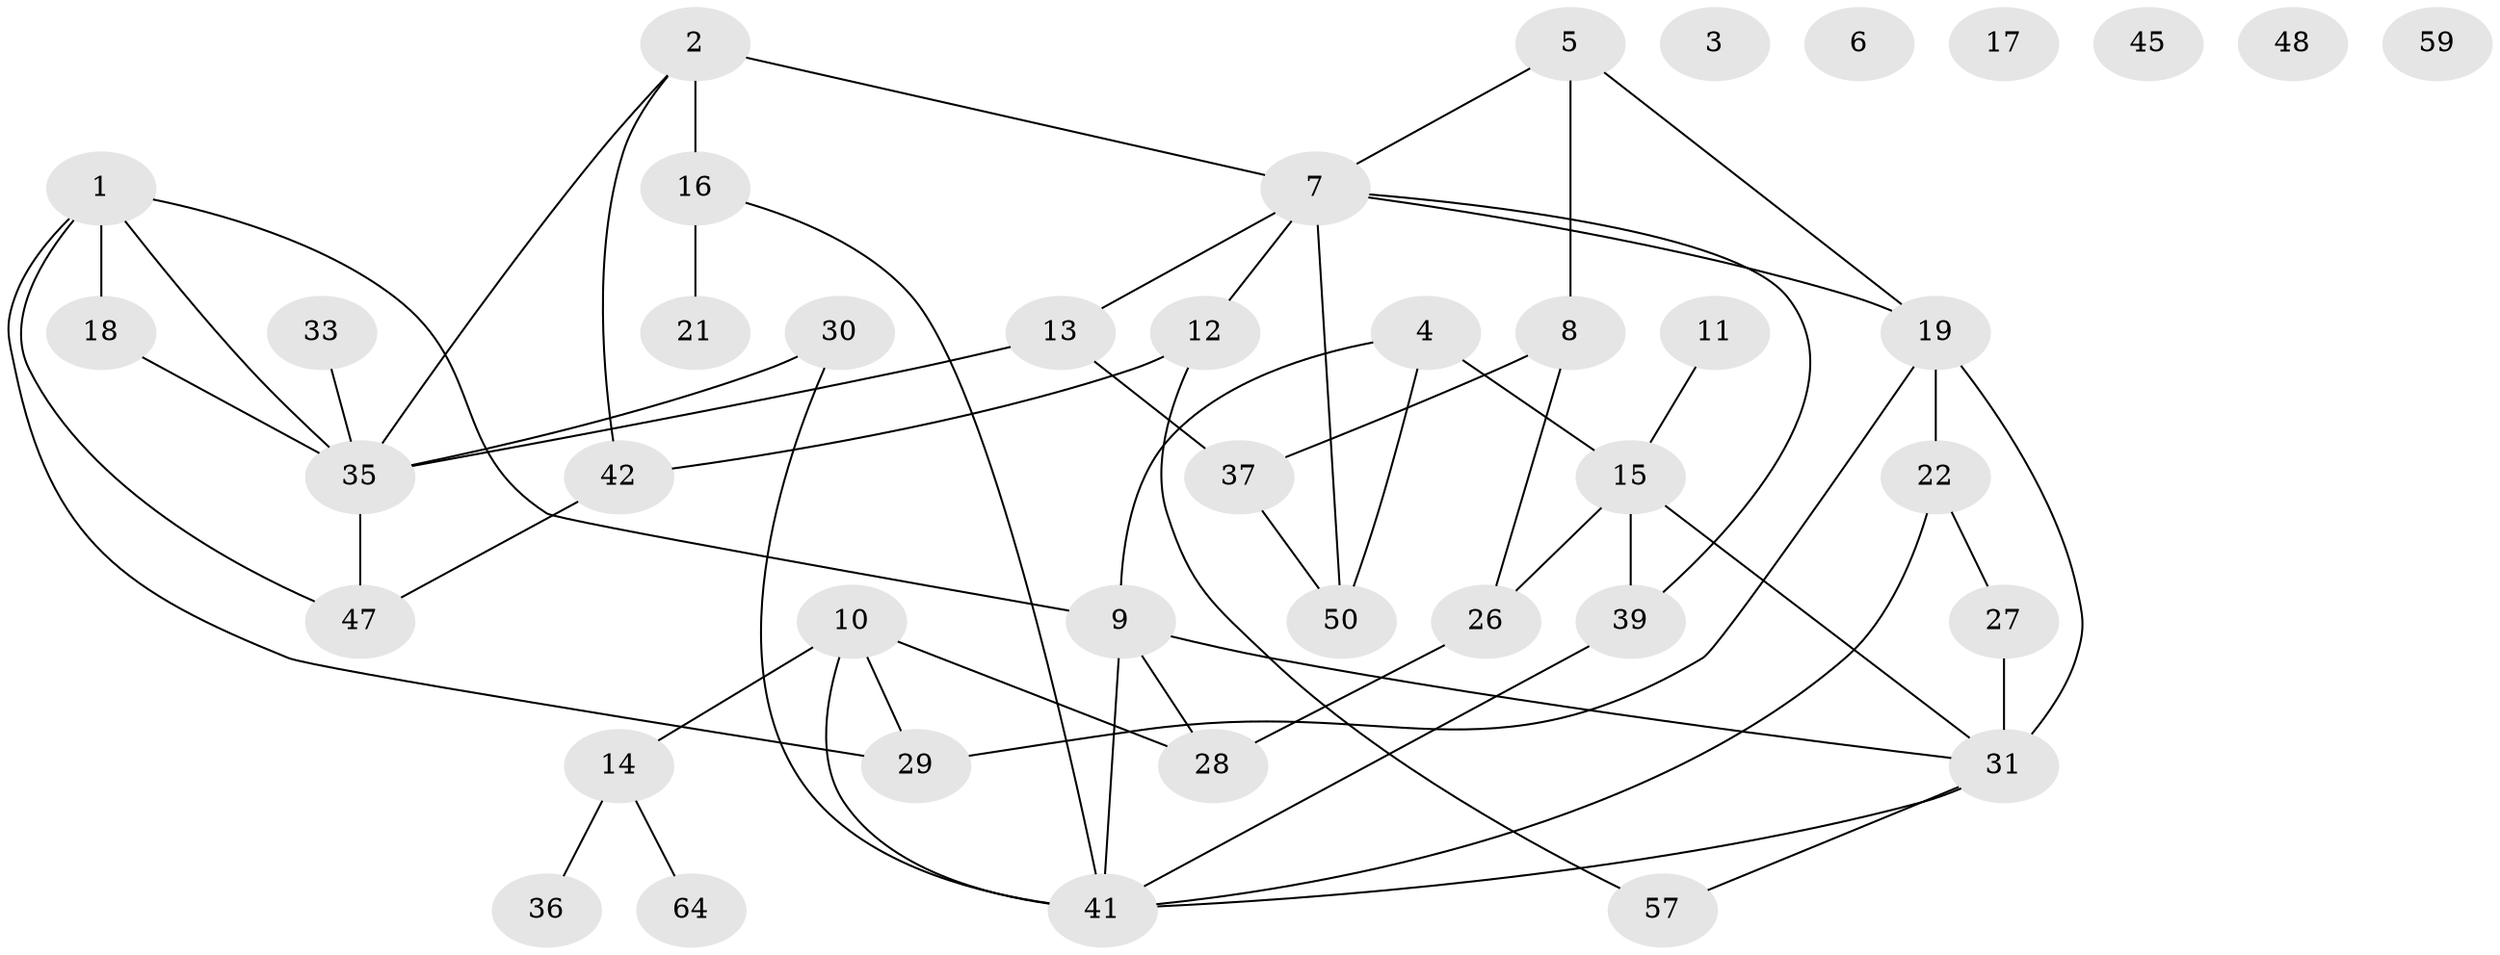 // original degree distribution, {5: 0.10144927536231885, 0: 0.07246376811594203, 2: 0.21739130434782608, 4: 0.15942028985507245, 3: 0.2608695652173913, 1: 0.18840579710144928}
// Generated by graph-tools (version 1.1) at 2025/16/03/04/25 18:16:29]
// undirected, 41 vertices, 58 edges
graph export_dot {
graph [start="1"]
  node [color=gray90,style=filled];
  1 [super="+23"];
  2;
  3;
  4 [super="+56"];
  5 [super="+49"];
  6;
  7 [super="+51+24"];
  8;
  9 [super="+40"];
  10 [super="+25"];
  11;
  12 [super="+52"];
  13 [super="+20+43"];
  14;
  15;
  16 [super="+66"];
  17;
  18;
  19;
  21;
  22;
  26 [super="+34"];
  27 [super="+38+53"];
  28;
  29;
  30;
  31 [super="+32"];
  33;
  35 [super="+58"];
  36;
  37;
  39 [super="+46+61"];
  41 [super="+62"];
  42;
  45;
  47;
  48 [super="+65"];
  50 [super="+55"];
  57 [super="+68"];
  59;
  64;
  1 -- 9;
  1 -- 29;
  1 -- 35;
  1 -- 47;
  1 -- 18;
  2 -- 7;
  2 -- 35;
  2 -- 42;
  2 -- 16 [weight=2];
  4 -- 9;
  4 -- 50;
  4 -- 15;
  5 -- 8;
  5 -- 19;
  5 -- 7;
  7 -- 19;
  7 -- 39;
  7 -- 12;
  7 -- 50;
  7 -- 13;
  8 -- 37;
  8 -- 26;
  9 -- 28;
  9 -- 41;
  9 -- 31;
  10 -- 14;
  10 -- 41;
  10 -- 28;
  10 -- 29;
  11 -- 15;
  12 -- 57;
  12 -- 42;
  13 -- 37;
  13 -- 35;
  14 -- 36;
  14 -- 64;
  15 -- 39;
  15 -- 31;
  15 -- 26;
  16 -- 41;
  16 -- 21;
  18 -- 35;
  19 -- 22;
  19 -- 29;
  19 -- 31;
  22 -- 41;
  22 -- 27;
  26 -- 28;
  27 -- 31;
  30 -- 35;
  30 -- 41;
  31 -- 41;
  31 -- 57;
  33 -- 35;
  35 -- 47;
  37 -- 50;
  39 -- 41;
  42 -- 47;
}
